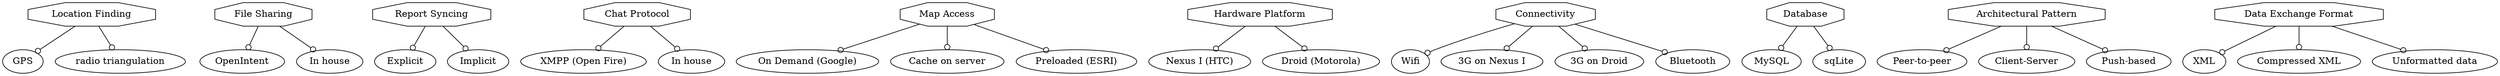 digraph G { 
"0"[label="Location Finding", shape = polygon, sides =8 ]"1"[label="GPS"]"0" -> "1"[arrowhead= odot]
"2"[label="radio triangulation"]"0" -> "2"[arrowhead= odot]
"3"[label="File Sharing", shape = polygon, sides =8 ]"4"[label="OpenIntent"]"3" -> "4"[arrowhead= odot]
"5"[label="In house"]"3" -> "5"[arrowhead= odot]
"6"[label="Report Syncing", shape = polygon, sides =8 ]"7"[label="Explicit"]"6" -> "7"[arrowhead= odot]
"8"[label="Implicit"]"6" -> "8"[arrowhead= odot]
"9"[label="Chat Protocol", shape = polygon, sides =8 ]"10"[label="XMPP (Open Fire)"]"9" -> "10"[arrowhead= odot]
"11"[label="In house"]"9" -> "11"[arrowhead= odot]
"12"[label="Map Access", shape = polygon, sides =8 ]"13"[label="On Demand (Google)"]"12" -> "13"[arrowhead= odot]
"14"[label="Cache on server"]"12" -> "14"[arrowhead= odot]
"15"[label="Preloaded (ESRI)"]"12" -> "15"[arrowhead= odot]
"16"[label="Hardware Platform", shape = polygon, sides =8 ]"17"[label="Nexus I (HTC)"]"16" -> "17"[arrowhead= odot]
"18"[label="Droid (Motorola)"]"16" -> "18"[arrowhead= odot]
"19"[label="Connectivity", shape = polygon, sides =8 ]"20"[label="Wifi"]"19" -> "20"[arrowhead= odot]
"21"[label="3G on Nexus I"]"19" -> "21"[arrowhead= odot]
"22"[label="3G on Droid"]"19" -> "22"[arrowhead= odot]
"23"[label="Bluetooth"]"19" -> "23"[arrowhead= odot]
"24"[label="Database", shape = polygon, sides =8 ]"25"[label="MySQL"]"24" -> "25"[arrowhead= odot]
"26"[label="sqLite"]"24" -> "26"[arrowhead= odot]
"27"[label="Architectural Pattern", shape = polygon, sides =8 ]"28"[label="Peer-to-peer"]"27" -> "28"[arrowhead= odot]
"29"[label="Client-Server"]"27" -> "29"[arrowhead= odot]
"30"[label="Push-based"]"27" -> "30"[arrowhead= odot]
"31"[label="Data Exchange Format", shape = polygon, sides =8 ]"32"[label="XML"]"31" -> "32"[arrowhead= odot]
"33"[label="Compressed XML"]"31" -> "33"[arrowhead= odot]
"34"[label="Unformatted data"]"31" -> "34"[arrowhead= odot]
}

